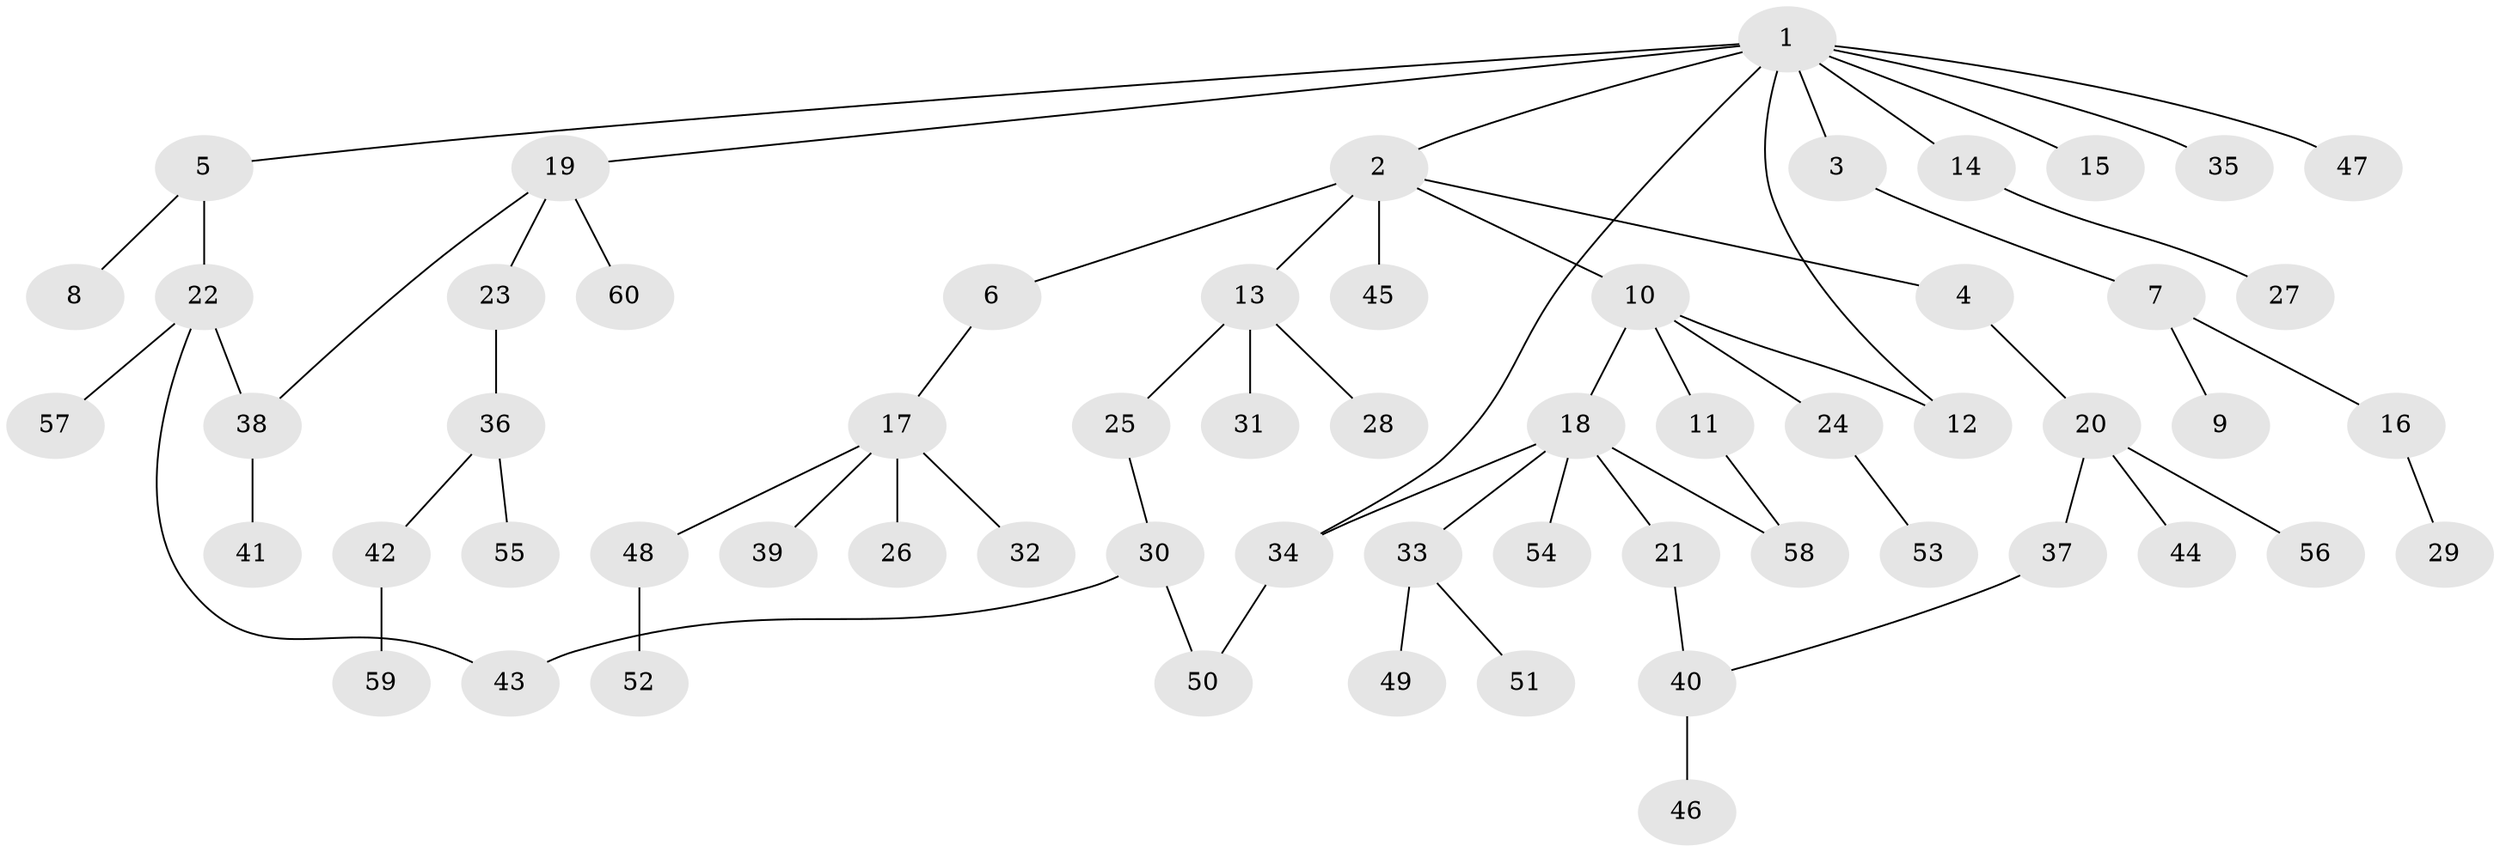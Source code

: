 // coarse degree distribution, {7: 0.041666666666666664, 1: 0.7916666666666666, 4: 0.08333333333333333, 5: 0.041666666666666664, 9: 0.041666666666666664}
// Generated by graph-tools (version 1.1) at 2025/45/03/04/25 21:45:41]
// undirected, 60 vertices, 66 edges
graph export_dot {
graph [start="1"]
  node [color=gray90,style=filled];
  1;
  2;
  3;
  4;
  5;
  6;
  7;
  8;
  9;
  10;
  11;
  12;
  13;
  14;
  15;
  16;
  17;
  18;
  19;
  20;
  21;
  22;
  23;
  24;
  25;
  26;
  27;
  28;
  29;
  30;
  31;
  32;
  33;
  34;
  35;
  36;
  37;
  38;
  39;
  40;
  41;
  42;
  43;
  44;
  45;
  46;
  47;
  48;
  49;
  50;
  51;
  52;
  53;
  54;
  55;
  56;
  57;
  58;
  59;
  60;
  1 -- 2;
  1 -- 3;
  1 -- 5;
  1 -- 14;
  1 -- 15;
  1 -- 19;
  1 -- 35;
  1 -- 47;
  1 -- 34;
  1 -- 12;
  2 -- 4;
  2 -- 6;
  2 -- 10;
  2 -- 13;
  2 -- 45;
  3 -- 7;
  4 -- 20;
  5 -- 8;
  5 -- 22;
  6 -- 17;
  7 -- 9;
  7 -- 16;
  10 -- 11;
  10 -- 12;
  10 -- 18;
  10 -- 24;
  11 -- 58;
  13 -- 25;
  13 -- 28;
  13 -- 31;
  14 -- 27;
  16 -- 29;
  17 -- 26;
  17 -- 32;
  17 -- 39;
  17 -- 48;
  18 -- 21;
  18 -- 33;
  18 -- 34;
  18 -- 54;
  18 -- 58;
  19 -- 23;
  19 -- 38;
  19 -- 60;
  20 -- 37;
  20 -- 44;
  20 -- 56;
  21 -- 40;
  22 -- 57;
  22 -- 43;
  22 -- 38;
  23 -- 36;
  24 -- 53;
  25 -- 30;
  30 -- 43;
  30 -- 50;
  33 -- 49;
  33 -- 51;
  34 -- 50;
  36 -- 42;
  36 -- 55;
  37 -- 40;
  38 -- 41;
  40 -- 46;
  42 -- 59;
  48 -- 52;
}
